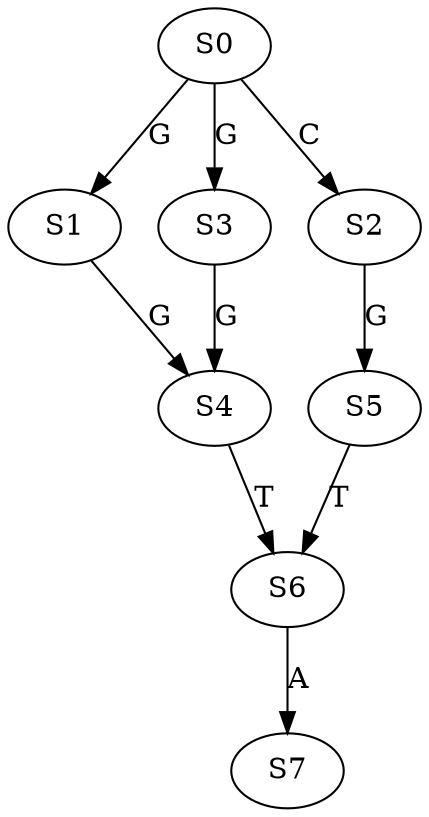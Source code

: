 strict digraph  {
	S0 -> S1 [ label = G ];
	S0 -> S2 [ label = C ];
	S0 -> S3 [ label = G ];
	S1 -> S4 [ label = G ];
	S2 -> S5 [ label = G ];
	S3 -> S4 [ label = G ];
	S4 -> S6 [ label = T ];
	S5 -> S6 [ label = T ];
	S6 -> S7 [ label = A ];
}
